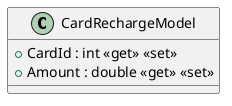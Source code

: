 @startuml
class CardRechargeModel {
    + CardId : int <<get>> <<set>>
    + Amount : double <<get>> <<set>>
}
@enduml
